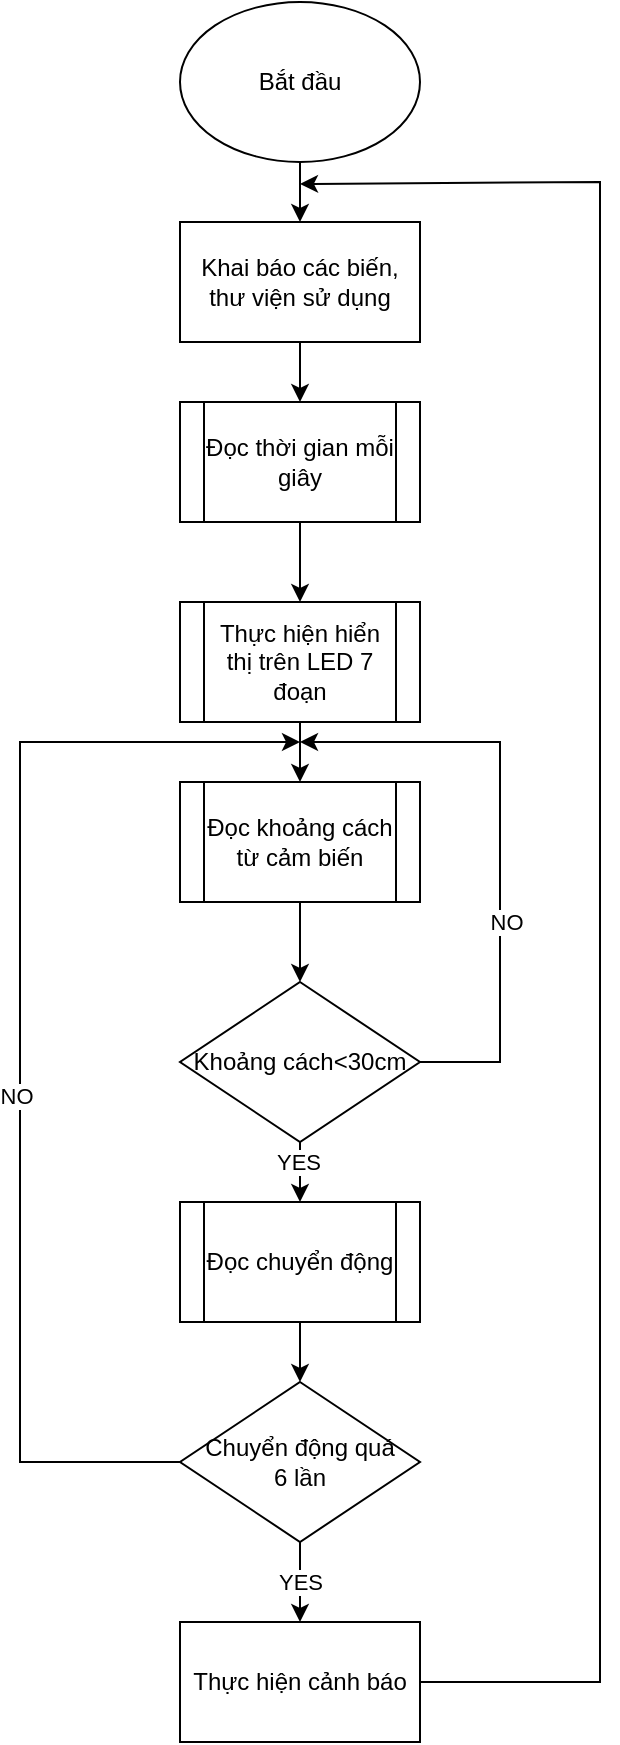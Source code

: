 <mxfile version="26.2.15">
  <diagram name="Trang-1" id="Xm8CXyWp7TMnGDRKS8NE">
    <mxGraphModel dx="1066" dy="513" grid="1" gridSize="10" guides="1" tooltips="1" connect="1" arrows="1" fold="1" page="1" pageScale="1" pageWidth="1169" pageHeight="1654" math="0" shadow="0">
      <root>
        <mxCell id="0" />
        <mxCell id="1" parent="0" />
        <mxCell id="_Z9sWXTGS8yLuttllYk--3" value="" style="edgeStyle=orthogonalEdgeStyle;rounded=0;orthogonalLoop=1;jettySize=auto;html=1;" edge="1" parent="1" source="_Z9sWXTGS8yLuttllYk--1" target="_Z9sWXTGS8yLuttllYk--2">
          <mxGeometry relative="1" as="geometry" />
        </mxCell>
        <mxCell id="_Z9sWXTGS8yLuttllYk--1" value="Bắt đầu" style="ellipse;whiteSpace=wrap;html=1;" vertex="1" parent="1">
          <mxGeometry x="360" y="50" width="120" height="80" as="geometry" />
        </mxCell>
        <mxCell id="_Z9sWXTGS8yLuttllYk--5" value="" style="edgeStyle=orthogonalEdgeStyle;rounded=0;orthogonalLoop=1;jettySize=auto;html=1;" edge="1" parent="1" source="_Z9sWXTGS8yLuttllYk--2" target="_Z9sWXTGS8yLuttllYk--4">
          <mxGeometry relative="1" as="geometry" />
        </mxCell>
        <mxCell id="_Z9sWXTGS8yLuttllYk--2" value="Khai báo các biến, thư viện sử dụng" style="rounded=0;whiteSpace=wrap;html=1;" vertex="1" parent="1">
          <mxGeometry x="360" y="160" width="120" height="60" as="geometry" />
        </mxCell>
        <mxCell id="_Z9sWXTGS8yLuttllYk--23" value="" style="edgeStyle=orthogonalEdgeStyle;rounded=0;orthogonalLoop=1;jettySize=auto;html=1;" edge="1" parent="1" source="_Z9sWXTGS8yLuttllYk--4" target="_Z9sWXTGS8yLuttllYk--22">
          <mxGeometry relative="1" as="geometry" />
        </mxCell>
        <mxCell id="_Z9sWXTGS8yLuttllYk--4" value="Đọc thời gian mỗi giây" style="shape=process;whiteSpace=wrap;html=1;backgroundOutline=1;" vertex="1" parent="1">
          <mxGeometry x="360" y="250" width="120" height="60" as="geometry" />
        </mxCell>
        <mxCell id="_Z9sWXTGS8yLuttllYk--9" value="" style="edgeStyle=orthogonalEdgeStyle;rounded=0;orthogonalLoop=1;jettySize=auto;html=1;" edge="1" parent="1" source="_Z9sWXTGS8yLuttllYk--6" target="_Z9sWXTGS8yLuttllYk--8">
          <mxGeometry relative="1" as="geometry" />
        </mxCell>
        <mxCell id="_Z9sWXTGS8yLuttllYk--6" value="Đọc khoảng cách từ cảm biến" style="shape=process;whiteSpace=wrap;html=1;backgroundOutline=1;" vertex="1" parent="1">
          <mxGeometry x="360" y="440" width="120" height="60" as="geometry" />
        </mxCell>
        <mxCell id="_Z9sWXTGS8yLuttllYk--15" value="" style="edgeStyle=orthogonalEdgeStyle;rounded=0;orthogonalLoop=1;jettySize=auto;html=1;" edge="1" parent="1" source="_Z9sWXTGS8yLuttllYk--8" target="_Z9sWXTGS8yLuttllYk--14">
          <mxGeometry relative="1" as="geometry" />
        </mxCell>
        <mxCell id="_Z9sWXTGS8yLuttllYk--31" value="YES" style="edgeLabel;html=1;align=center;verticalAlign=middle;resizable=0;points=[];" vertex="1" connectable="0" parent="_Z9sWXTGS8yLuttllYk--15">
          <mxGeometry x="0.2" y="-1" relative="1" as="geometry">
            <mxPoint as="offset" />
          </mxGeometry>
        </mxCell>
        <mxCell id="_Z9sWXTGS8yLuttllYk--8" value="Khoảng cách&amp;lt;30cm" style="rhombus;whiteSpace=wrap;html=1;" vertex="1" parent="1">
          <mxGeometry x="360" y="540" width="120" height="80" as="geometry" />
        </mxCell>
        <mxCell id="_Z9sWXTGS8yLuttllYk--19" value="" style="edgeStyle=orthogonalEdgeStyle;rounded=0;orthogonalLoop=1;jettySize=auto;html=1;" edge="1" parent="1" source="_Z9sWXTGS8yLuttllYk--14" target="_Z9sWXTGS8yLuttllYk--18">
          <mxGeometry relative="1" as="geometry" />
        </mxCell>
        <mxCell id="_Z9sWXTGS8yLuttllYk--14" value="Đọc chuyển động" style="shape=process;whiteSpace=wrap;html=1;backgroundOutline=1;" vertex="1" parent="1">
          <mxGeometry x="360" y="650" width="120" height="60" as="geometry" />
        </mxCell>
        <mxCell id="_Z9sWXTGS8yLuttllYk--21" value="YES" style="edgeStyle=orthogonalEdgeStyle;rounded=0;orthogonalLoop=1;jettySize=auto;html=1;" edge="1" parent="1" source="_Z9sWXTGS8yLuttllYk--18" target="_Z9sWXTGS8yLuttllYk--20">
          <mxGeometry relative="1" as="geometry" />
        </mxCell>
        <mxCell id="_Z9sWXTGS8yLuttllYk--18" value="Chuyển động quá&lt;br&gt;6 lần" style="rhombus;whiteSpace=wrap;html=1;" vertex="1" parent="1">
          <mxGeometry x="360" y="740" width="120" height="80" as="geometry" />
        </mxCell>
        <mxCell id="_Z9sWXTGS8yLuttllYk--20" value="Thực hiện cảnh báo" style="whiteSpace=wrap;html=1;" vertex="1" parent="1">
          <mxGeometry x="360" y="860" width="120" height="60" as="geometry" />
        </mxCell>
        <mxCell id="_Z9sWXTGS8yLuttllYk--24" value="" style="edgeStyle=orthogonalEdgeStyle;rounded=0;orthogonalLoop=1;jettySize=auto;html=1;" edge="1" parent="1" source="_Z9sWXTGS8yLuttllYk--22" target="_Z9sWXTGS8yLuttllYk--6">
          <mxGeometry relative="1" as="geometry" />
        </mxCell>
        <mxCell id="_Z9sWXTGS8yLuttllYk--22" value="Thực hiện hiển thị trên LED 7 đoạn" style="shape=process;whiteSpace=wrap;html=1;backgroundOutline=1;" vertex="1" parent="1">
          <mxGeometry x="360" y="350" width="120" height="60" as="geometry" />
        </mxCell>
        <mxCell id="_Z9sWXTGS8yLuttllYk--25" value="" style="endArrow=classic;html=1;rounded=0;exitX=1;exitY=0.5;exitDx=0;exitDy=0;" edge="1" parent="1" source="_Z9sWXTGS8yLuttllYk--20">
          <mxGeometry width="50" height="50" relative="1" as="geometry">
            <mxPoint x="520" y="780" as="sourcePoint" />
            <mxPoint x="420" y="141" as="targetPoint" />
            <Array as="points">
              <mxPoint x="530" y="890" />
              <mxPoint x="570" y="890" />
              <mxPoint x="570" y="870" />
              <mxPoint x="570" y="140" />
            </Array>
          </mxGeometry>
        </mxCell>
        <mxCell id="_Z9sWXTGS8yLuttllYk--27" value="" style="endArrow=classic;html=1;rounded=0;exitX=0;exitY=0.5;exitDx=0;exitDy=0;" edge="1" parent="1" source="_Z9sWXTGS8yLuttllYk--18">
          <mxGeometry width="50" height="50" relative="1" as="geometry">
            <mxPoint x="350" y="770" as="sourcePoint" />
            <mxPoint x="420" y="420" as="targetPoint" />
            <Array as="points">
              <mxPoint x="280" y="780" />
              <mxPoint x="280" y="690" />
              <mxPoint x="280" y="420" />
            </Array>
          </mxGeometry>
        </mxCell>
        <mxCell id="_Z9sWXTGS8yLuttllYk--30" value="NO" style="edgeLabel;html=1;align=center;verticalAlign=middle;resizable=0;points=[];" vertex="1" connectable="0" parent="_Z9sWXTGS8yLuttllYk--27">
          <mxGeometry x="-0.093" y="2" relative="1" as="geometry">
            <mxPoint as="offset" />
          </mxGeometry>
        </mxCell>
        <mxCell id="_Z9sWXTGS8yLuttllYk--28" value="" style="endArrow=classic;html=1;rounded=0;exitX=1;exitY=0.5;exitDx=0;exitDy=0;" edge="1" parent="1" source="_Z9sWXTGS8yLuttllYk--8">
          <mxGeometry width="50" height="50" relative="1" as="geometry">
            <mxPoint x="520" y="600" as="sourcePoint" />
            <mxPoint x="420" y="420" as="targetPoint" />
            <Array as="points">
              <mxPoint x="520" y="580" />
              <mxPoint x="520" y="420" />
            </Array>
          </mxGeometry>
        </mxCell>
        <mxCell id="_Z9sWXTGS8yLuttllYk--29" value="NO" style="edgeLabel;html=1;align=center;verticalAlign=middle;resizable=0;points=[];" vertex="1" connectable="0" parent="_Z9sWXTGS8yLuttllYk--28">
          <mxGeometry x="-0.267" y="-3" relative="1" as="geometry">
            <mxPoint as="offset" />
          </mxGeometry>
        </mxCell>
      </root>
    </mxGraphModel>
  </diagram>
</mxfile>
